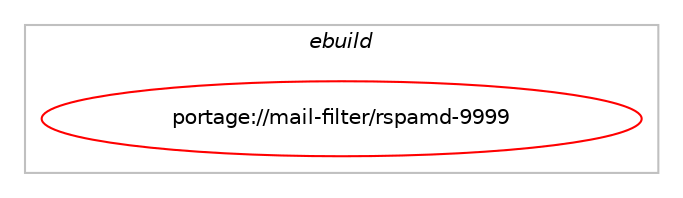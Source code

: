 digraph prolog {

# *************
# Graph options
# *************

newrank=true;
concentrate=true;
compound=true;
graph [rankdir=LR,fontname=Helvetica,fontsize=10,ranksep=1.5];#, ranksep=2.5, nodesep=0.2];
edge  [arrowhead=vee];
node  [fontname=Helvetica,fontsize=10];

# **********
# The ebuild
# **********

subgraph cluster_leftcol {
color=gray;
label=<<i>ebuild</i>>;
id [label="portage://mail-filter/rspamd-9999", color=red, width=4, href="../mail-filter/rspamd-9999.svg"];
}

# ****************
# The dependencies
# ****************

subgraph cluster_midcol {
color=gray;
label=<<i>dependencies</i>>;
subgraph cluster_compile {
fillcolor="#eeeeee";
style=filled;
label=<<i>compile</i>>;
# *** BEGIN UNKNOWN DEPENDENCY TYPE (TODO) ***
# id -> equal(use_conditional_group(positive,blas,portage://mail-filter/rspamd-9999,[package_dependency(portage://mail-filter/rspamd-9999,install,no,virtual,blas,none,[,,],[],[]),package_dependency(portage://mail-filter/rspamd-9999,install,no,virtual,lapack,none,[,,],[],[])]))
# *** END UNKNOWN DEPENDENCY TYPE (TODO) ***

# *** BEGIN UNKNOWN DEPENDENCY TYPE (TODO) ***
# id -> equal(use_conditional_group(positive,hyperscan,portage://mail-filter/rspamd-9999,[package_dependency(portage://mail-filter/rspamd-9999,install,no,dev-libs,vectorscan,none,[,,],any_same_slot,[])]))
# *** END UNKNOWN DEPENDENCY TYPE (TODO) ***

# *** BEGIN UNKNOWN DEPENDENCY TYPE (TODO) ***
# id -> equal(use_conditional_group(positive,jemalloc,portage://mail-filter/rspamd-9999,[package_dependency(portage://mail-filter/rspamd-9999,install,no,dev-libs,jemalloc,none,[,,],any_same_slot,[])]))
# *** END UNKNOWN DEPENDENCY TYPE (TODO) ***

# *** BEGIN UNKNOWN DEPENDENCY TYPE (TODO) ***
# id -> equal(use_conditional_group(positive,lua_single_target_lua5-1,portage://mail-filter/rspamd-9999,[package_dependency(portage://mail-filter/rspamd-9999,install,no,dev-lang,lua,none,[,,],[slot(5.1)],[])]))
# *** END UNKNOWN DEPENDENCY TYPE (TODO) ***

# *** BEGIN UNKNOWN DEPENDENCY TYPE (TODO) ***
# id -> equal(use_conditional_group(positive,lua_single_target_lua5-1,portage://mail-filter/rspamd-9999,[package_dependency(portage://mail-filter/rspamd-9999,install,no,dev-lua,LuaBitOp,none,[,,],[],[use(enable(lua_targets_lua5-1),negative)]),package_dependency(portage://mail-filter/rspamd-9999,install,no,dev-lua,lua-argparse,none,[,,],[],[use(enable(lua_targets_lua5-1),negative)])]))
# *** END UNKNOWN DEPENDENCY TYPE (TODO) ***

# *** BEGIN UNKNOWN DEPENDENCY TYPE (TODO) ***
# id -> equal(use_conditional_group(positive,lua_single_target_lua5-3,portage://mail-filter/rspamd-9999,[package_dependency(portage://mail-filter/rspamd-9999,install,no,dev-lang,lua,none,[,,],[slot(5.3)],[])]))
# *** END UNKNOWN DEPENDENCY TYPE (TODO) ***

# *** BEGIN UNKNOWN DEPENDENCY TYPE (TODO) ***
# id -> equal(use_conditional_group(positive,lua_single_target_lua5-3,portage://mail-filter/rspamd-9999,[package_dependency(portage://mail-filter/rspamd-9999,install,no,dev-lua,LuaBitOp,none,[,,],[],[use(enable(lua_targets_lua5-3),negative)]),package_dependency(portage://mail-filter/rspamd-9999,install,no,dev-lua,lua-argparse,none,[,,],[],[use(enable(lua_targets_lua5-3),negative)])]))
# *** END UNKNOWN DEPENDENCY TYPE (TODO) ***

# *** BEGIN UNKNOWN DEPENDENCY TYPE (TODO) ***
# id -> equal(use_conditional_group(positive,lua_single_target_lua5-4,portage://mail-filter/rspamd-9999,[package_dependency(portage://mail-filter/rspamd-9999,install,no,dev-lang,lua,none,[,,],[slot(5.4)],[])]))
# *** END UNKNOWN DEPENDENCY TYPE (TODO) ***

# *** BEGIN UNKNOWN DEPENDENCY TYPE (TODO) ***
# id -> equal(use_conditional_group(positive,lua_single_target_lua5-4,portage://mail-filter/rspamd-9999,[package_dependency(portage://mail-filter/rspamd-9999,install,no,dev-lua,LuaBitOp,none,[,,],[],[use(enable(lua_targets_lua5-4),negative)]),package_dependency(portage://mail-filter/rspamd-9999,install,no,dev-lua,lua-argparse,none,[,,],[],[use(enable(lua_targets_lua5-4),negative)])]))
# *** END UNKNOWN DEPENDENCY TYPE (TODO) ***

# *** BEGIN UNKNOWN DEPENDENCY TYPE (TODO) ***
# id -> equal(use_conditional_group(positive,lua_single_target_luajit,portage://mail-filter/rspamd-9999,[package_dependency(portage://mail-filter/rspamd-9999,install,no,dev-lang,luajit,none,[,,],any_same_slot,[])]))
# *** END UNKNOWN DEPENDENCY TYPE (TODO) ***

# *** BEGIN UNKNOWN DEPENDENCY TYPE (TODO) ***
# id -> equal(use_conditional_group(positive,lua_single_target_luajit,portage://mail-filter/rspamd-9999,[package_dependency(portage://mail-filter/rspamd-9999,install,no,dev-lua,LuaBitOp,none,[,,],[],[use(enable(lua_targets_luajit),negative)]),package_dependency(portage://mail-filter/rspamd-9999,install,no,dev-lua,lua-argparse,none,[,,],[],[use(enable(lua_targets_luajit),negative)])]))
# *** END UNKNOWN DEPENDENCY TYPE (TODO) ***

# *** BEGIN UNKNOWN DEPENDENCY TYPE (TODO) ***
# id -> equal(use_conditional_group(positive,selinux,portage://mail-filter/rspamd-9999,[package_dependency(portage://mail-filter/rspamd-9999,install,no,sec-policy,selinux-spamassassin,none,[,,],[],[])]))
# *** END UNKNOWN DEPENDENCY TYPE (TODO) ***

# *** BEGIN UNKNOWN DEPENDENCY TYPE (TODO) ***
# id -> equal(package_dependency(portage://mail-filter/rspamd-9999,install,no,acct-group,rspamd,none,[,,],[],[]))
# *** END UNKNOWN DEPENDENCY TYPE (TODO) ***

# *** BEGIN UNKNOWN DEPENDENCY TYPE (TODO) ***
# id -> equal(package_dependency(portage://mail-filter/rspamd-9999,install,no,acct-user,rspamd,none,[,,],[],[]))
# *** END UNKNOWN DEPENDENCY TYPE (TODO) ***

# *** BEGIN UNKNOWN DEPENDENCY TYPE (TODO) ***
# id -> equal(package_dependency(portage://mail-filter/rspamd-9999,install,no,app-arch,libarchive,none,[,,],any_same_slot,[]))
# *** END UNKNOWN DEPENDENCY TYPE (TODO) ***

# *** BEGIN UNKNOWN DEPENDENCY TYPE (TODO) ***
# id -> equal(package_dependency(portage://mail-filter/rspamd-9999,install,no,app-arch,zstd,none,[,,],any_same_slot,[]))
# *** END UNKNOWN DEPENDENCY TYPE (TODO) ***

# *** BEGIN UNKNOWN DEPENDENCY TYPE (TODO) ***
# id -> equal(package_dependency(portage://mail-filter/rspamd-9999,install,no,dev-cpp,doctest,none,[,,],[],[]))
# *** END UNKNOWN DEPENDENCY TYPE (TODO) ***

# *** BEGIN UNKNOWN DEPENDENCY TYPE (TODO) ***
# id -> equal(package_dependency(portage://mail-filter/rspamd-9999,install,no,dev-db,sqlite,none,[,,],[slot(3)],[]))
# *** END UNKNOWN DEPENDENCY TYPE (TODO) ***

# *** BEGIN UNKNOWN DEPENDENCY TYPE (TODO) ***
# id -> equal(package_dependency(portage://mail-filter/rspamd-9999,install,no,dev-libs,glib,none,[,,],[slot(2)],[]))
# *** END UNKNOWN DEPENDENCY TYPE (TODO) ***

# *** BEGIN UNKNOWN DEPENDENCY TYPE (TODO) ***
# id -> equal(package_dependency(portage://mail-filter/rspamd-9999,install,no,dev-libs,icu,none,[,,],any_same_slot,[]))
# *** END UNKNOWN DEPENDENCY TYPE (TODO) ***

# *** BEGIN UNKNOWN DEPENDENCY TYPE (TODO) ***
# id -> equal(package_dependency(portage://mail-filter/rspamd-9999,install,no,dev-libs,libfmt,none,[,,],any_same_slot,[]))
# *** END UNKNOWN DEPENDENCY TYPE (TODO) ***

# *** BEGIN UNKNOWN DEPENDENCY TYPE (TODO) ***
# id -> equal(package_dependency(portage://mail-filter/rspamd-9999,install,no,dev-libs,libpcre2,none,[,,],any_same_slot,[use(equal(jit),none)]))
# *** END UNKNOWN DEPENDENCY TYPE (TODO) ***

# *** BEGIN UNKNOWN DEPENDENCY TYPE (TODO) ***
# id -> equal(package_dependency(portage://mail-filter/rspamd-9999,install,no,dev-libs,libsodium,none,[,,],any_same_slot,[]))
# *** END UNKNOWN DEPENDENCY TYPE (TODO) ***

# *** BEGIN UNKNOWN DEPENDENCY TYPE (TODO) ***
# id -> equal(package_dependency(portage://mail-filter/rspamd-9999,install,no,dev-libs,openssl,none,[,,],[slot(0),equal],[use(disable(bindist),negative)]))
# *** END UNKNOWN DEPENDENCY TYPE (TODO) ***

# *** BEGIN UNKNOWN DEPENDENCY TYPE (TODO) ***
# id -> equal(package_dependency(portage://mail-filter/rspamd-9999,install,no,dev-libs,snowball-stemmer,none,[,,],any_same_slot,[]))
# *** END UNKNOWN DEPENDENCY TYPE (TODO) ***

# *** BEGIN UNKNOWN DEPENDENCY TYPE (TODO) ***
# id -> equal(package_dependency(portage://mail-filter/rspamd-9999,install,no,dev-libs,xxhash,greaterequal,[0.8.0,,,0.8.0],[],[]))
# *** END UNKNOWN DEPENDENCY TYPE (TODO) ***

# *** BEGIN UNKNOWN DEPENDENCY TYPE (TODO) ***
# id -> equal(package_dependency(portage://mail-filter/rspamd-9999,install,no,sys-libs,zlib,none,[,,],[],[]))
# *** END UNKNOWN DEPENDENCY TYPE (TODO) ***

}
subgraph cluster_compileandrun {
fillcolor="#eeeeee";
style=filled;
label=<<i>compile and run</i>>;
}
subgraph cluster_run {
fillcolor="#eeeeee";
style=filled;
label=<<i>run</i>>;
# *** BEGIN UNKNOWN DEPENDENCY TYPE (TODO) ***
# id -> equal(use_conditional_group(positive,blas,portage://mail-filter/rspamd-9999,[package_dependency(portage://mail-filter/rspamd-9999,run,no,virtual,blas,none,[,,],[],[]),package_dependency(portage://mail-filter/rspamd-9999,run,no,virtual,lapack,none,[,,],[],[])]))
# *** END UNKNOWN DEPENDENCY TYPE (TODO) ***

# *** BEGIN UNKNOWN DEPENDENCY TYPE (TODO) ***
# id -> equal(use_conditional_group(positive,hyperscan,portage://mail-filter/rspamd-9999,[package_dependency(portage://mail-filter/rspamd-9999,run,no,dev-libs,vectorscan,none,[,,],any_same_slot,[])]))
# *** END UNKNOWN DEPENDENCY TYPE (TODO) ***

# *** BEGIN UNKNOWN DEPENDENCY TYPE (TODO) ***
# id -> equal(use_conditional_group(positive,jemalloc,portage://mail-filter/rspamd-9999,[package_dependency(portage://mail-filter/rspamd-9999,run,no,dev-libs,jemalloc,none,[,,],any_same_slot,[])]))
# *** END UNKNOWN DEPENDENCY TYPE (TODO) ***

# *** BEGIN UNKNOWN DEPENDENCY TYPE (TODO) ***
# id -> equal(use_conditional_group(positive,lua_single_target_lua5-1,portage://mail-filter/rspamd-9999,[package_dependency(portage://mail-filter/rspamd-9999,run,no,dev-lang,lua,none,[,,],[slot(5.1)],[])]))
# *** END UNKNOWN DEPENDENCY TYPE (TODO) ***

# *** BEGIN UNKNOWN DEPENDENCY TYPE (TODO) ***
# id -> equal(use_conditional_group(positive,lua_single_target_lua5-1,portage://mail-filter/rspamd-9999,[package_dependency(portage://mail-filter/rspamd-9999,run,no,dev-lua,LuaBitOp,none,[,,],[],[use(enable(lua_targets_lua5-1),negative)]),package_dependency(portage://mail-filter/rspamd-9999,run,no,dev-lua,lua-argparse,none,[,,],[],[use(enable(lua_targets_lua5-1),negative)])]))
# *** END UNKNOWN DEPENDENCY TYPE (TODO) ***

# *** BEGIN UNKNOWN DEPENDENCY TYPE (TODO) ***
# id -> equal(use_conditional_group(positive,lua_single_target_lua5-3,portage://mail-filter/rspamd-9999,[package_dependency(portage://mail-filter/rspamd-9999,run,no,dev-lang,lua,none,[,,],[slot(5.3)],[])]))
# *** END UNKNOWN DEPENDENCY TYPE (TODO) ***

# *** BEGIN UNKNOWN DEPENDENCY TYPE (TODO) ***
# id -> equal(use_conditional_group(positive,lua_single_target_lua5-3,portage://mail-filter/rspamd-9999,[package_dependency(portage://mail-filter/rspamd-9999,run,no,dev-lua,LuaBitOp,none,[,,],[],[use(enable(lua_targets_lua5-3),negative)]),package_dependency(portage://mail-filter/rspamd-9999,run,no,dev-lua,lua-argparse,none,[,,],[],[use(enable(lua_targets_lua5-3),negative)])]))
# *** END UNKNOWN DEPENDENCY TYPE (TODO) ***

# *** BEGIN UNKNOWN DEPENDENCY TYPE (TODO) ***
# id -> equal(use_conditional_group(positive,lua_single_target_lua5-4,portage://mail-filter/rspamd-9999,[package_dependency(portage://mail-filter/rspamd-9999,run,no,dev-lang,lua,none,[,,],[slot(5.4)],[])]))
# *** END UNKNOWN DEPENDENCY TYPE (TODO) ***

# *** BEGIN UNKNOWN DEPENDENCY TYPE (TODO) ***
# id -> equal(use_conditional_group(positive,lua_single_target_lua5-4,portage://mail-filter/rspamd-9999,[package_dependency(portage://mail-filter/rspamd-9999,run,no,dev-lua,LuaBitOp,none,[,,],[],[use(enable(lua_targets_lua5-4),negative)]),package_dependency(portage://mail-filter/rspamd-9999,run,no,dev-lua,lua-argparse,none,[,,],[],[use(enable(lua_targets_lua5-4),negative)])]))
# *** END UNKNOWN DEPENDENCY TYPE (TODO) ***

# *** BEGIN UNKNOWN DEPENDENCY TYPE (TODO) ***
# id -> equal(use_conditional_group(positive,lua_single_target_luajit,portage://mail-filter/rspamd-9999,[package_dependency(portage://mail-filter/rspamd-9999,run,no,dev-lang,luajit,none,[,,],any_same_slot,[])]))
# *** END UNKNOWN DEPENDENCY TYPE (TODO) ***

# *** BEGIN UNKNOWN DEPENDENCY TYPE (TODO) ***
# id -> equal(use_conditional_group(positive,lua_single_target_luajit,portage://mail-filter/rspamd-9999,[package_dependency(portage://mail-filter/rspamd-9999,run,no,dev-lua,LuaBitOp,none,[,,],[],[use(enable(lua_targets_luajit),negative)]),package_dependency(portage://mail-filter/rspamd-9999,run,no,dev-lua,lua-argparse,none,[,,],[],[use(enable(lua_targets_luajit),negative)])]))
# *** END UNKNOWN DEPENDENCY TYPE (TODO) ***

# *** BEGIN UNKNOWN DEPENDENCY TYPE (TODO) ***
# id -> equal(use_conditional_group(positive,selinux,portage://mail-filter/rspamd-9999,[package_dependency(portage://mail-filter/rspamd-9999,run,no,sec-policy,selinux-spamassassin,none,[,,],[],[])]))
# *** END UNKNOWN DEPENDENCY TYPE (TODO) ***

# *** BEGIN UNKNOWN DEPENDENCY TYPE (TODO) ***
# id -> equal(package_dependency(portage://mail-filter/rspamd-9999,run,no,acct-group,rspamd,none,[,,],[],[]))
# *** END UNKNOWN DEPENDENCY TYPE (TODO) ***

# *** BEGIN UNKNOWN DEPENDENCY TYPE (TODO) ***
# id -> equal(package_dependency(portage://mail-filter/rspamd-9999,run,no,acct-user,rspamd,none,[,,],[],[]))
# *** END UNKNOWN DEPENDENCY TYPE (TODO) ***

# *** BEGIN UNKNOWN DEPENDENCY TYPE (TODO) ***
# id -> equal(package_dependency(portage://mail-filter/rspamd-9999,run,no,app-arch,libarchive,none,[,,],any_same_slot,[]))
# *** END UNKNOWN DEPENDENCY TYPE (TODO) ***

# *** BEGIN UNKNOWN DEPENDENCY TYPE (TODO) ***
# id -> equal(package_dependency(portage://mail-filter/rspamd-9999,run,no,app-arch,zstd,none,[,,],any_same_slot,[]))
# *** END UNKNOWN DEPENDENCY TYPE (TODO) ***

# *** BEGIN UNKNOWN DEPENDENCY TYPE (TODO) ***
# id -> equal(package_dependency(portage://mail-filter/rspamd-9999,run,no,dev-db,sqlite,none,[,,],[slot(3)],[]))
# *** END UNKNOWN DEPENDENCY TYPE (TODO) ***

# *** BEGIN UNKNOWN DEPENDENCY TYPE (TODO) ***
# id -> equal(package_dependency(portage://mail-filter/rspamd-9999,run,no,dev-libs,glib,none,[,,],[slot(2)],[]))
# *** END UNKNOWN DEPENDENCY TYPE (TODO) ***

# *** BEGIN UNKNOWN DEPENDENCY TYPE (TODO) ***
# id -> equal(package_dependency(portage://mail-filter/rspamd-9999,run,no,dev-libs,icu,none,[,,],any_same_slot,[]))
# *** END UNKNOWN DEPENDENCY TYPE (TODO) ***

# *** BEGIN UNKNOWN DEPENDENCY TYPE (TODO) ***
# id -> equal(package_dependency(portage://mail-filter/rspamd-9999,run,no,dev-libs,libpcre2,none,[,,],any_same_slot,[use(equal(jit),none)]))
# *** END UNKNOWN DEPENDENCY TYPE (TODO) ***

# *** BEGIN UNKNOWN DEPENDENCY TYPE (TODO) ***
# id -> equal(package_dependency(portage://mail-filter/rspamd-9999,run,no,dev-libs,libsodium,none,[,,],any_same_slot,[]))
# *** END UNKNOWN DEPENDENCY TYPE (TODO) ***

# *** BEGIN UNKNOWN DEPENDENCY TYPE (TODO) ***
# id -> equal(package_dependency(portage://mail-filter/rspamd-9999,run,no,dev-libs,openssl,none,[,,],[slot(0),equal],[use(disable(bindist),negative)]))
# *** END UNKNOWN DEPENDENCY TYPE (TODO) ***

# *** BEGIN UNKNOWN DEPENDENCY TYPE (TODO) ***
# id -> equal(package_dependency(portage://mail-filter/rspamd-9999,run,no,dev-libs,snowball-stemmer,none,[,,],any_same_slot,[]))
# *** END UNKNOWN DEPENDENCY TYPE (TODO) ***

# *** BEGIN UNKNOWN DEPENDENCY TYPE (TODO) ***
# id -> equal(package_dependency(portage://mail-filter/rspamd-9999,run,no,sys-libs,zlib,none,[,,],[],[]))
# *** END UNKNOWN DEPENDENCY TYPE (TODO) ***

# *** BEGIN UNKNOWN DEPENDENCY TYPE (TODO) ***
# id -> equal(package_dependency(portage://mail-filter/rspamd-9999,run,no,virtual,tmpfiles,none,[,,],[],[]))
# *** END UNKNOWN DEPENDENCY TYPE (TODO) ***

}
}

# **************
# The candidates
# **************

subgraph cluster_choices {
rank=same;
color=gray;
label=<<i>candidates</i>>;

}

}
